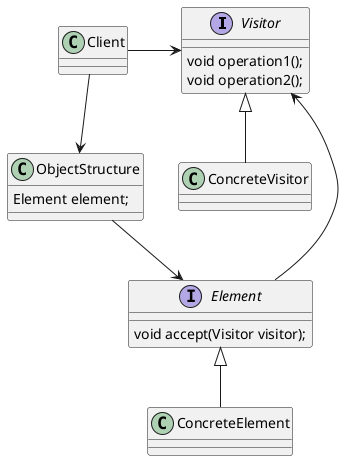 @startuml

interface Visitor{
void operation1();
void operation2();
}

Visitor <|-- ConcreteVisitor

interface Element{
void accept(Visitor visitor);
}

Visitor <- Element

Element <|-- ConcreteElement

Client -> Visitor

class ObjectStructure{
Element element;
}

ObjectStructure --> Element

Client --> ObjectStructure
@enduml